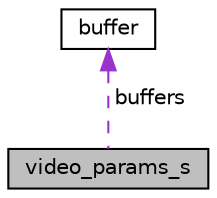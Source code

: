digraph G
{
  edge [fontname="Helvetica",fontsize="10",labelfontname="Helvetica",labelfontsize="10"];
  node [fontname="Helvetica",fontsize="10",shape=record];
  Node1 [label="video_params_s",height=0.2,width=0.4,color="black", fillcolor="grey75", style="filled" fontcolor="black"];
  Node2 -> Node1 [dir="back",color="darkorchid3",fontsize="10",style="dashed",label=" buffers" ];
  Node2 [label="buffer",height=0.2,width=0.4,color="black", fillcolor="white", style="filled",URL="$structbuffer.html",tooltip="A buffer place holder to be used with video streaming buffers given by the v4l device."];
}
